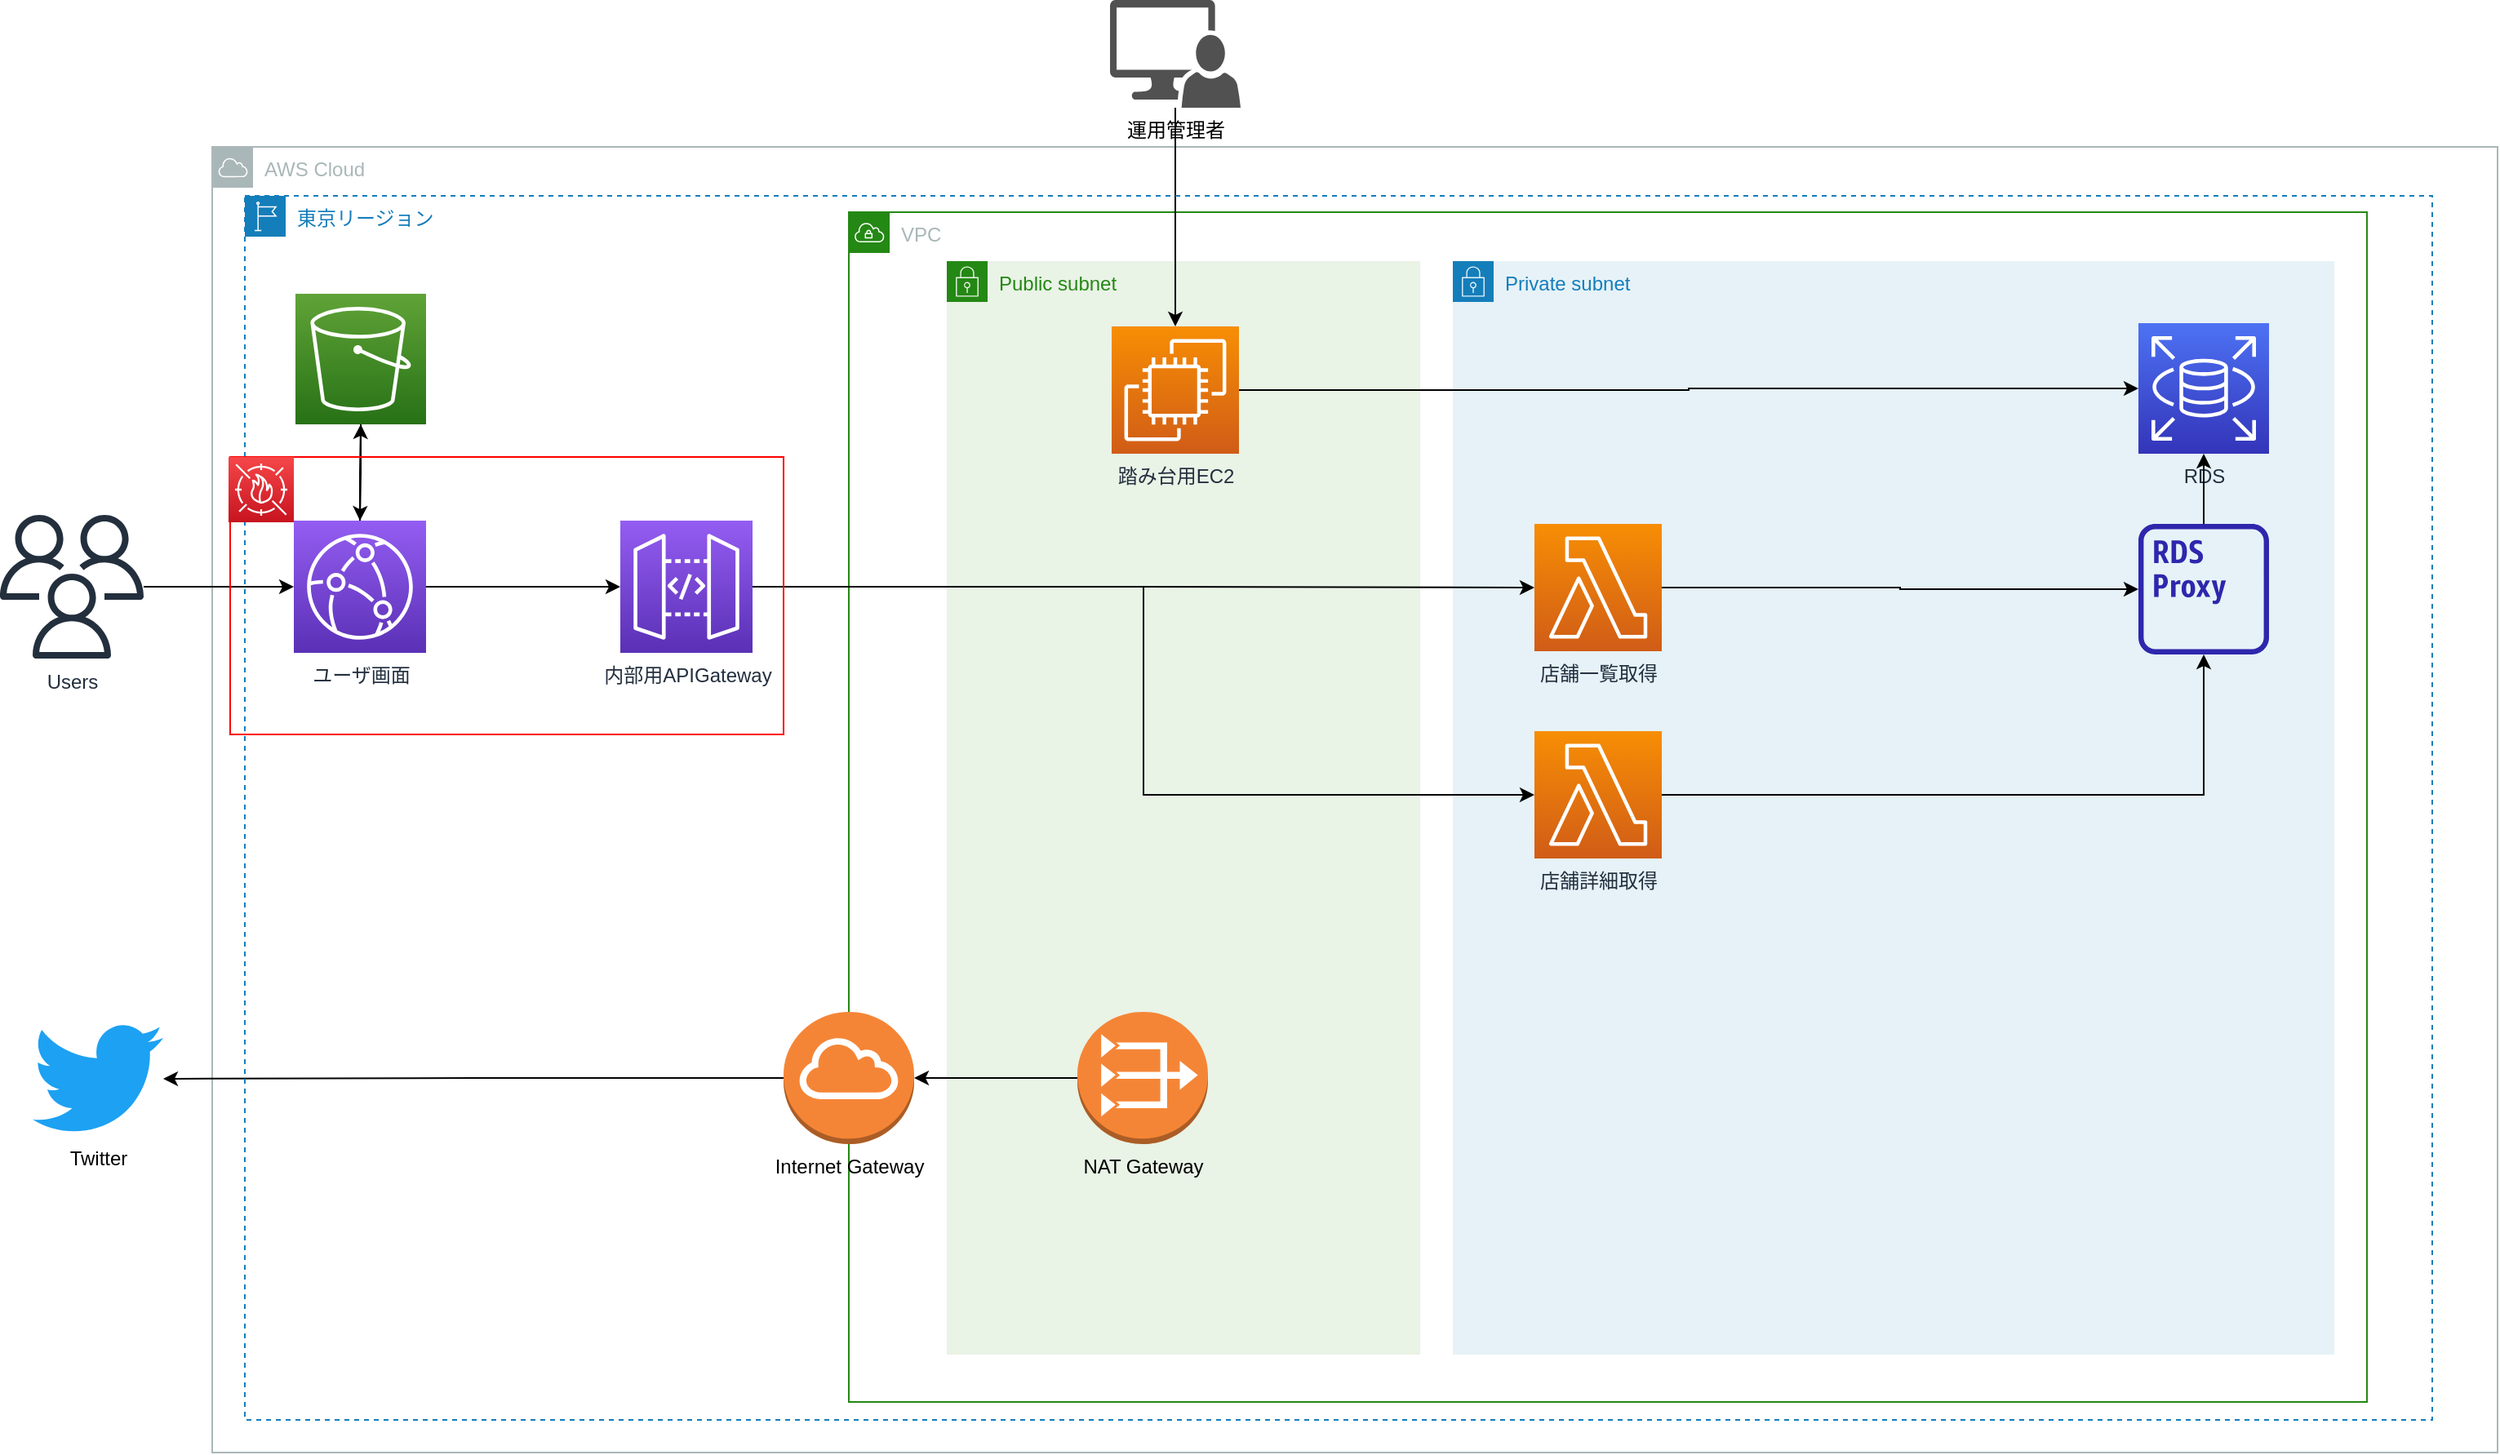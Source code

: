 <mxfile version="21.2.8" type="device">
  <diagram name="ページ1" id="WnprZI4OnLa5kW1OYaBW">
    <mxGraphModel dx="1500" dy="899" grid="1" gridSize="10" guides="1" tooltips="1" connect="1" arrows="1" fold="1" page="1" pageScale="1" pageWidth="827" pageHeight="1169" math="0" shadow="0">
      <root>
        <mxCell id="0" />
        <mxCell id="1" parent="0" />
        <mxCell id="L7LWtjoBWB61h3v9d-Bm-9" value="AWS Cloud" style="sketch=0;outlineConnect=0;gradientColor=none;html=1;whiteSpace=wrap;fontSize=12;fontStyle=0;shape=mxgraph.aws4.group;grIcon=mxgraph.aws4.group_aws_cloud;strokeColor=#AAB7B8;fillColor=none;verticalAlign=top;align=left;spacingLeft=30;fontColor=#AAB7B8;dashed=0;" vertex="1" parent="1">
          <mxGeometry x="200" y="300" width="1400" height="800" as="geometry" />
        </mxCell>
        <mxCell id="L7LWtjoBWB61h3v9d-Bm-2" value="VPC" style="points=[[0,0],[0.25,0],[0.5,0],[0.75,0],[1,0],[1,0.25],[1,0.5],[1,0.75],[1,1],[0.75,1],[0.5,1],[0.25,1],[0,1],[0,0.75],[0,0.5],[0,0.25]];outlineConnect=0;gradientColor=none;html=1;whiteSpace=wrap;fontSize=12;fontStyle=0;container=1;pointerEvents=0;collapsible=0;recursiveResize=0;shape=mxgraph.aws4.group;grIcon=mxgraph.aws4.group_vpc;strokeColor=#248814;fillColor=none;verticalAlign=top;align=left;spacingLeft=30;fontColor=#AAB7B8;dashed=0;" vertex="1" parent="1">
          <mxGeometry x="590" y="340" width="930" height="729" as="geometry" />
        </mxCell>
        <mxCell id="L7LWtjoBWB61h3v9d-Bm-17" value="Public subnet" style="points=[[0,0],[0.25,0],[0.5,0],[0.75,0],[1,0],[1,0.25],[1,0.5],[1,0.75],[1,1],[0.75,1],[0.5,1],[0.25,1],[0,1],[0,0.75],[0,0.5],[0,0.25]];outlineConnect=0;gradientColor=none;html=1;whiteSpace=wrap;fontSize=12;fontStyle=0;container=1;pointerEvents=0;collapsible=0;recursiveResize=0;shape=mxgraph.aws4.group;grIcon=mxgraph.aws4.group_security_group;grStroke=0;strokeColor=#248814;fillColor=#E9F3E6;verticalAlign=top;align=left;spacingLeft=30;fontColor=#248814;dashed=0;" vertex="1" parent="L7LWtjoBWB61h3v9d-Bm-2">
          <mxGeometry x="60" y="30" width="290" height="670" as="geometry" />
        </mxCell>
        <mxCell id="L7LWtjoBWB61h3v9d-Bm-25" value="踏み台用EC2" style="sketch=0;points=[[0,0,0],[0.25,0,0],[0.5,0,0],[0.75,0,0],[1,0,0],[0,1,0],[0.25,1,0],[0.5,1,0],[0.75,1,0],[1,1,0],[0,0.25,0],[0,0.5,0],[0,0.75,0],[1,0.25,0],[1,0.5,0],[1,0.75,0]];outlineConnect=0;fontColor=#232F3E;gradientColor=#F78E04;gradientDirection=north;fillColor=#D05C17;strokeColor=#ffffff;dashed=0;verticalLabelPosition=bottom;verticalAlign=top;align=center;html=1;fontSize=12;fontStyle=0;aspect=fixed;shape=mxgraph.aws4.resourceIcon;resIcon=mxgraph.aws4.ec2;" vertex="1" parent="L7LWtjoBWB61h3v9d-Bm-17">
          <mxGeometry x="101" y="40" width="78" height="78" as="geometry" />
        </mxCell>
        <mxCell id="L7LWtjoBWB61h3v9d-Bm-29" value="NAT Gateway" style="outlineConnect=0;dashed=0;verticalLabelPosition=bottom;verticalAlign=top;align=center;html=1;shape=mxgraph.aws3.vpc_nat_gateway;fillColor=#F58536;gradientColor=none;" vertex="1" parent="L7LWtjoBWB61h3v9d-Bm-17">
          <mxGeometry x="80" y="460" width="80" height="81" as="geometry" />
        </mxCell>
        <mxCell id="L7LWtjoBWB61h3v9d-Bm-18" value="Private subnet" style="points=[[0,0],[0.25,0],[0.5,0],[0.75,0],[1,0],[1,0.25],[1,0.5],[1,0.75],[1,1],[0.75,1],[0.5,1],[0.25,1],[0,1],[0,0.75],[0,0.5],[0,0.25]];outlineConnect=0;gradientColor=none;html=1;whiteSpace=wrap;fontSize=12;fontStyle=0;container=1;pointerEvents=0;collapsible=0;recursiveResize=0;shape=mxgraph.aws4.group;grIcon=mxgraph.aws4.group_security_group;grStroke=0;strokeColor=#147EBA;fillColor=#E6F2F8;verticalAlign=top;align=left;spacingLeft=30;fontColor=#147EBA;dashed=0;" vertex="1" parent="L7LWtjoBWB61h3v9d-Bm-2">
          <mxGeometry x="370" y="30" width="540" height="670" as="geometry" />
        </mxCell>
        <mxCell id="L7LWtjoBWB61h3v9d-Bm-3" value="RDS" style="sketch=0;points=[[0,0,0],[0.25,0,0],[0.5,0,0],[0.75,0,0],[1,0,0],[0,1,0],[0.25,1,0],[0.5,1,0],[0.75,1,0],[1,1,0],[0,0.25,0],[0,0.5,0],[0,0.75,0],[1,0.25,0],[1,0.5,0],[1,0.75,0]];outlineConnect=0;fontColor=#232F3E;gradientColor=#4D72F3;gradientDirection=north;fillColor=#3334B9;strokeColor=#ffffff;dashed=0;verticalLabelPosition=bottom;verticalAlign=top;align=center;html=1;fontSize=12;fontStyle=0;aspect=fixed;shape=mxgraph.aws4.resourceIcon;resIcon=mxgraph.aws4.rds;" vertex="1" parent="L7LWtjoBWB61h3v9d-Bm-18">
          <mxGeometry x="420" y="38" width="80" height="80" as="geometry" />
        </mxCell>
        <mxCell id="L7LWtjoBWB61h3v9d-Bm-41" style="edgeStyle=orthogonalEdgeStyle;rounded=0;orthogonalLoop=1;jettySize=auto;html=1;" edge="1" parent="L7LWtjoBWB61h3v9d-Bm-18" source="L7LWtjoBWB61h3v9d-Bm-4" target="L7LWtjoBWB61h3v9d-Bm-3">
          <mxGeometry relative="1" as="geometry" />
        </mxCell>
        <mxCell id="L7LWtjoBWB61h3v9d-Bm-4" value="" style="sketch=0;outlineConnect=0;fontColor=#232F3E;gradientColor=none;fillColor=#2E27AD;strokeColor=none;dashed=0;verticalLabelPosition=bottom;verticalAlign=top;align=center;html=1;fontSize=12;fontStyle=0;aspect=fixed;pointerEvents=1;shape=mxgraph.aws4.rds_proxy_alt;" vertex="1" parent="L7LWtjoBWB61h3v9d-Bm-18">
          <mxGeometry x="420" y="161" width="80" height="80" as="geometry" />
        </mxCell>
        <mxCell id="L7LWtjoBWB61h3v9d-Bm-45" style="edgeStyle=orthogonalEdgeStyle;rounded=0;orthogonalLoop=1;jettySize=auto;html=1;exitX=1;exitY=0.5;exitDx=0;exitDy=0;exitPerimeter=0;" edge="1" parent="L7LWtjoBWB61h3v9d-Bm-18" source="L7LWtjoBWB61h3v9d-Bm-36" target="L7LWtjoBWB61h3v9d-Bm-4">
          <mxGeometry relative="1" as="geometry" />
        </mxCell>
        <mxCell id="L7LWtjoBWB61h3v9d-Bm-36" value="店舗一覧取得" style="sketch=0;points=[[0,0,0],[0.25,0,0],[0.5,0,0],[0.75,0,0],[1,0,0],[0,1,0],[0.25,1,0],[0.5,1,0],[0.75,1,0],[1,1,0],[0,0.25,0],[0,0.5,0],[0,0.75,0],[1,0.25,0],[1,0.5,0],[1,0.75,0]];outlineConnect=0;fontColor=#232F3E;gradientColor=#F78E04;gradientDirection=north;fillColor=#D05C17;strokeColor=#ffffff;dashed=0;verticalLabelPosition=bottom;verticalAlign=top;align=center;html=1;fontSize=12;fontStyle=0;aspect=fixed;shape=mxgraph.aws4.resourceIcon;resIcon=mxgraph.aws4.lambda;" vertex="1" parent="L7LWtjoBWB61h3v9d-Bm-18">
          <mxGeometry x="50" y="161" width="78" height="78" as="geometry" />
        </mxCell>
        <mxCell id="L7LWtjoBWB61h3v9d-Bm-28" style="edgeStyle=orthogonalEdgeStyle;rounded=0;orthogonalLoop=1;jettySize=auto;html=1;exitX=1;exitY=0.5;exitDx=0;exitDy=0;exitPerimeter=0;" edge="1" parent="L7LWtjoBWB61h3v9d-Bm-2" source="L7LWtjoBWB61h3v9d-Bm-25" target="L7LWtjoBWB61h3v9d-Bm-3">
          <mxGeometry relative="1" as="geometry" />
        </mxCell>
        <mxCell id="L7LWtjoBWB61h3v9d-Bm-32" value="Internet Gateway" style="outlineConnect=0;dashed=0;verticalLabelPosition=bottom;verticalAlign=top;align=center;html=1;shape=mxgraph.aws3.internet_gateway;fillColor=#F58536;gradientColor=none;" vertex="1" parent="L7LWtjoBWB61h3v9d-Bm-2">
          <mxGeometry x="-40" y="490" width="80" height="81" as="geometry" />
        </mxCell>
        <mxCell id="L7LWtjoBWB61h3v9d-Bm-37" style="edgeStyle=orthogonalEdgeStyle;rounded=0;orthogonalLoop=1;jettySize=auto;html=1;exitX=0;exitY=0.5;exitDx=0;exitDy=0;exitPerimeter=0;entryX=1;entryY=0.5;entryDx=0;entryDy=0;entryPerimeter=0;" edge="1" parent="L7LWtjoBWB61h3v9d-Bm-2" source="L7LWtjoBWB61h3v9d-Bm-29" target="L7LWtjoBWB61h3v9d-Bm-32">
          <mxGeometry relative="1" as="geometry" />
        </mxCell>
        <mxCell id="L7LWtjoBWB61h3v9d-Bm-16" style="edgeStyle=orthogonalEdgeStyle;rounded=0;orthogonalLoop=1;jettySize=auto;html=1;exitX=0.5;exitY=0;exitDx=0;exitDy=0;exitPerimeter=0;entryX=0.5;entryY=1;entryDx=0;entryDy=0;entryPerimeter=0;" edge="1" parent="1" source="L7LWtjoBWB61h3v9d-Bm-6" target="L7LWtjoBWB61h3v9d-Bm-8">
          <mxGeometry relative="1" as="geometry" />
        </mxCell>
        <mxCell id="L7LWtjoBWB61h3v9d-Bm-20" style="edgeStyle=orthogonalEdgeStyle;rounded=0;orthogonalLoop=1;jettySize=auto;html=1;exitX=1;exitY=0.5;exitDx=0;exitDy=0;exitPerimeter=0;" edge="1" parent="1" source="L7LWtjoBWB61h3v9d-Bm-6" target="L7LWtjoBWB61h3v9d-Bm-19">
          <mxGeometry relative="1" as="geometry" />
        </mxCell>
        <mxCell id="L7LWtjoBWB61h3v9d-Bm-6" value="ユーザ画面" style="sketch=0;points=[[0,0,0],[0.25,0,0],[0.5,0,0],[0.75,0,0],[1,0,0],[0,1,0],[0.25,1,0],[0.5,1,0],[0.75,1,0],[1,1,0],[0,0.25,0],[0,0.5,0],[0,0.75,0],[1,0.25,0],[1,0.5,0],[1,0.75,0]];outlineConnect=0;fontColor=#232F3E;gradientColor=#945DF2;gradientDirection=north;fillColor=#5A30B5;strokeColor=#ffffff;dashed=0;verticalLabelPosition=bottom;verticalAlign=top;align=center;html=1;fontSize=12;fontStyle=0;aspect=fixed;shape=mxgraph.aws4.resourceIcon;resIcon=mxgraph.aws4.cloudfront;" vertex="1" parent="1">
          <mxGeometry x="250" y="529" width="81" height="81" as="geometry" />
        </mxCell>
        <mxCell id="L7LWtjoBWB61h3v9d-Bm-44" value="" style="edgeStyle=orthogonalEdgeStyle;rounded=0;orthogonalLoop=1;jettySize=auto;html=1;" edge="1" parent="1" source="L7LWtjoBWB61h3v9d-Bm-8" target="L7LWtjoBWB61h3v9d-Bm-6">
          <mxGeometry relative="1" as="geometry" />
        </mxCell>
        <mxCell id="L7LWtjoBWB61h3v9d-Bm-8" value="" style="sketch=0;points=[[0,0,0],[0.25,0,0],[0.5,0,0],[0.75,0,0],[1,0,0],[0,1,0],[0.25,1,0],[0.5,1,0],[0.75,1,0],[1,1,0],[0,0.25,0],[0,0.5,0],[0,0.75,0],[1,0.25,0],[1,0.5,0],[1,0.75,0]];outlineConnect=0;fontColor=#232F3E;gradientColor=#60A337;gradientDirection=north;fillColor=#277116;strokeColor=#ffffff;dashed=0;verticalLabelPosition=bottom;verticalAlign=top;align=center;html=1;fontSize=12;fontStyle=0;aspect=fixed;shape=mxgraph.aws4.resourceIcon;resIcon=mxgraph.aws4.s3;" vertex="1" parent="1">
          <mxGeometry x="251" y="390" width="80" height="80" as="geometry" />
        </mxCell>
        <mxCell id="L7LWtjoBWB61h3v9d-Bm-13" style="edgeStyle=orthogonalEdgeStyle;rounded=0;orthogonalLoop=1;jettySize=auto;html=1;entryX=0;entryY=0.5;entryDx=0;entryDy=0;entryPerimeter=0;" edge="1" parent="1" source="L7LWtjoBWB61h3v9d-Bm-11" target="L7LWtjoBWB61h3v9d-Bm-6">
          <mxGeometry relative="1" as="geometry" />
        </mxCell>
        <mxCell id="L7LWtjoBWB61h3v9d-Bm-11" value="Users" style="sketch=0;outlineConnect=0;fontColor=#232F3E;gradientColor=none;fillColor=#232F3D;strokeColor=none;dashed=0;verticalLabelPosition=bottom;verticalAlign=top;align=center;html=1;fontSize=12;fontStyle=0;aspect=fixed;pointerEvents=1;shape=mxgraph.aws4.users;" vertex="1" parent="1">
          <mxGeometry x="70" y="525.5" width="88" height="88" as="geometry" />
        </mxCell>
        <mxCell id="L7LWtjoBWB61h3v9d-Bm-42" style="edgeStyle=orthogonalEdgeStyle;rounded=0;orthogonalLoop=1;jettySize=auto;html=1;entryX=0;entryY=0.5;entryDx=0;entryDy=0;entryPerimeter=0;" edge="1" parent="1" source="L7LWtjoBWB61h3v9d-Bm-19" target="L7LWtjoBWB61h3v9d-Bm-36">
          <mxGeometry relative="1" as="geometry" />
        </mxCell>
        <mxCell id="L7LWtjoBWB61h3v9d-Bm-54" style="edgeStyle=orthogonalEdgeStyle;rounded=0;orthogonalLoop=1;jettySize=auto;html=1;entryX=0;entryY=0.5;entryDx=0;entryDy=0;entryPerimeter=0;" edge="1" parent="1" source="L7LWtjoBWB61h3v9d-Bm-19" target="L7LWtjoBWB61h3v9d-Bm-51">
          <mxGeometry relative="1" as="geometry" />
        </mxCell>
        <mxCell id="L7LWtjoBWB61h3v9d-Bm-19" value="内部用APIGateway" style="sketch=0;points=[[0,0,0],[0.25,0,0],[0.5,0,0],[0.75,0,0],[1,0,0],[0,1,0],[0.25,1,0],[0.5,1,0],[0.75,1,0],[1,1,0],[0,0.25,0],[0,0.5,0],[0,0.75,0],[1,0.25,0],[1,0.5,0],[1,0.75,0]];outlineConnect=0;fontColor=#232F3E;gradientColor=#945DF2;gradientDirection=north;fillColor=#5A30B5;strokeColor=#ffffff;dashed=0;verticalLabelPosition=bottom;verticalAlign=top;align=center;html=1;fontSize=12;fontStyle=0;aspect=fixed;shape=mxgraph.aws4.resourceIcon;resIcon=mxgraph.aws4.api_gateway;" vertex="1" parent="1">
          <mxGeometry x="450" y="529" width="81" height="81" as="geometry" />
        </mxCell>
        <mxCell id="L7LWtjoBWB61h3v9d-Bm-27" style="edgeStyle=orthogonalEdgeStyle;rounded=0;orthogonalLoop=1;jettySize=auto;html=1;" edge="1" parent="1" source="L7LWtjoBWB61h3v9d-Bm-24" target="L7LWtjoBWB61h3v9d-Bm-25">
          <mxGeometry relative="1" as="geometry" />
        </mxCell>
        <mxCell id="L7LWtjoBWB61h3v9d-Bm-24" value="運用管理者" style="sketch=0;pointerEvents=1;shadow=0;dashed=0;html=1;strokeColor=none;labelPosition=center;verticalLabelPosition=bottom;verticalAlign=top;align=center;fillColor=#515151;shape=mxgraph.mscae.system_center.admin_console" vertex="1" parent="1">
          <mxGeometry x="750" y="210" width="80" height="66" as="geometry" />
        </mxCell>
        <mxCell id="L7LWtjoBWB61h3v9d-Bm-39" value="Twitter" style="dashed=0;outlineConnect=0;html=1;align=center;labelPosition=center;verticalLabelPosition=bottom;verticalAlign=top;shape=mxgraph.weblogos.twitter;fillColor=#1DA1F2;strokeColor=none" vertex="1" parent="1">
          <mxGeometry x="90" y="836" width="80" height="70" as="geometry" />
        </mxCell>
        <mxCell id="L7LWtjoBWB61h3v9d-Bm-40" style="edgeStyle=orthogonalEdgeStyle;rounded=0;orthogonalLoop=1;jettySize=auto;html=1;exitX=0;exitY=0.5;exitDx=0;exitDy=0;exitPerimeter=0;" edge="1" parent="1" source="L7LWtjoBWB61h3v9d-Bm-32" target="L7LWtjoBWB61h3v9d-Bm-39">
          <mxGeometry relative="1" as="geometry" />
        </mxCell>
        <mxCell id="L7LWtjoBWB61h3v9d-Bm-43" value="東京リージョン" style="points=[[0,0],[0.25,0],[0.5,0],[0.75,0],[1,0],[1,0.25],[1,0.5],[1,0.75],[1,1],[0.75,1],[0.5,1],[0.25,1],[0,1],[0,0.75],[0,0.5],[0,0.25]];outlineConnect=0;gradientColor=none;html=1;whiteSpace=wrap;fontSize=12;fontStyle=0;container=1;pointerEvents=0;collapsible=0;recursiveResize=0;shape=mxgraph.aws4.group;grIcon=mxgraph.aws4.group_region;strokeColor=#147EBA;fillColor=none;verticalAlign=top;align=left;spacingLeft=30;fontColor=#147EBA;dashed=1;" vertex="1" parent="1">
          <mxGeometry x="220" y="330" width="1340" height="750" as="geometry" />
        </mxCell>
        <mxCell id="L7LWtjoBWB61h3v9d-Bm-51" value="店舗詳細取得" style="sketch=0;points=[[0,0,0],[0.25,0,0],[0.5,0,0],[0.75,0,0],[1,0,0],[0,1,0],[0.25,1,0],[0.5,1,0],[0.75,1,0],[1,1,0],[0,0.25,0],[0,0.5,0],[0,0.75,0],[1,0.25,0],[1,0.5,0],[1,0.75,0]];outlineConnect=0;fontColor=#232F3E;gradientColor=#F78E04;gradientDirection=north;fillColor=#D05C17;strokeColor=#ffffff;dashed=0;verticalLabelPosition=bottom;verticalAlign=top;align=center;html=1;fontSize=12;fontStyle=0;aspect=fixed;shape=mxgraph.aws4.resourceIcon;resIcon=mxgraph.aws4.lambda;" vertex="1" parent="L7LWtjoBWB61h3v9d-Bm-43">
          <mxGeometry x="790" y="328" width="78" height="78" as="geometry" />
        </mxCell>
        <mxCell id="L7LWtjoBWB61h3v9d-Bm-53" style="edgeStyle=orthogonalEdgeStyle;rounded=0;orthogonalLoop=1;jettySize=auto;html=1;" edge="1" parent="1" source="L7LWtjoBWB61h3v9d-Bm-51" target="L7LWtjoBWB61h3v9d-Bm-4">
          <mxGeometry relative="1" as="geometry" />
        </mxCell>
        <mxCell id="L7LWtjoBWB61h3v9d-Bm-49" value="" style="group" vertex="1" connectable="0" parent="1">
          <mxGeometry x="210" y="490" width="340" height="341" as="geometry" />
        </mxCell>
        <mxCell id="L7LWtjoBWB61h3v9d-Bm-50" value="" style="rounded=0;whiteSpace=wrap;html=1;fillColor=none;strokeColor=#FF0000;" vertex="1" parent="L7LWtjoBWB61h3v9d-Bm-49">
          <mxGeometry x="1" width="339" height="170" as="geometry" />
        </mxCell>
        <mxCell id="L7LWtjoBWB61h3v9d-Bm-47" value="" style="sketch=0;points=[[0,0,0],[0.25,0,0],[0.5,0,0],[0.75,0,0],[1,0,0],[0,1,0],[0.25,1,0],[0.5,1,0],[0.75,1,0],[1,1,0],[0,0.25,0],[0,0.5,0],[0,0.75,0],[1,0.25,0],[1,0.5,0],[1,0.75,0]];outlineConnect=0;fontColor=#232F3E;gradientColor=#F54749;gradientDirection=north;fillColor=#C7131F;strokeColor=#ffffff;dashed=0;verticalLabelPosition=bottom;verticalAlign=top;align=center;html=1;fontSize=12;fontStyle=0;aspect=fixed;shape=mxgraph.aws4.resourceIcon;resIcon=mxgraph.aws4.waf;" vertex="1" parent="L7LWtjoBWB61h3v9d-Bm-49">
          <mxGeometry width="40" height="40" as="geometry" />
        </mxCell>
      </root>
    </mxGraphModel>
  </diagram>
</mxfile>
